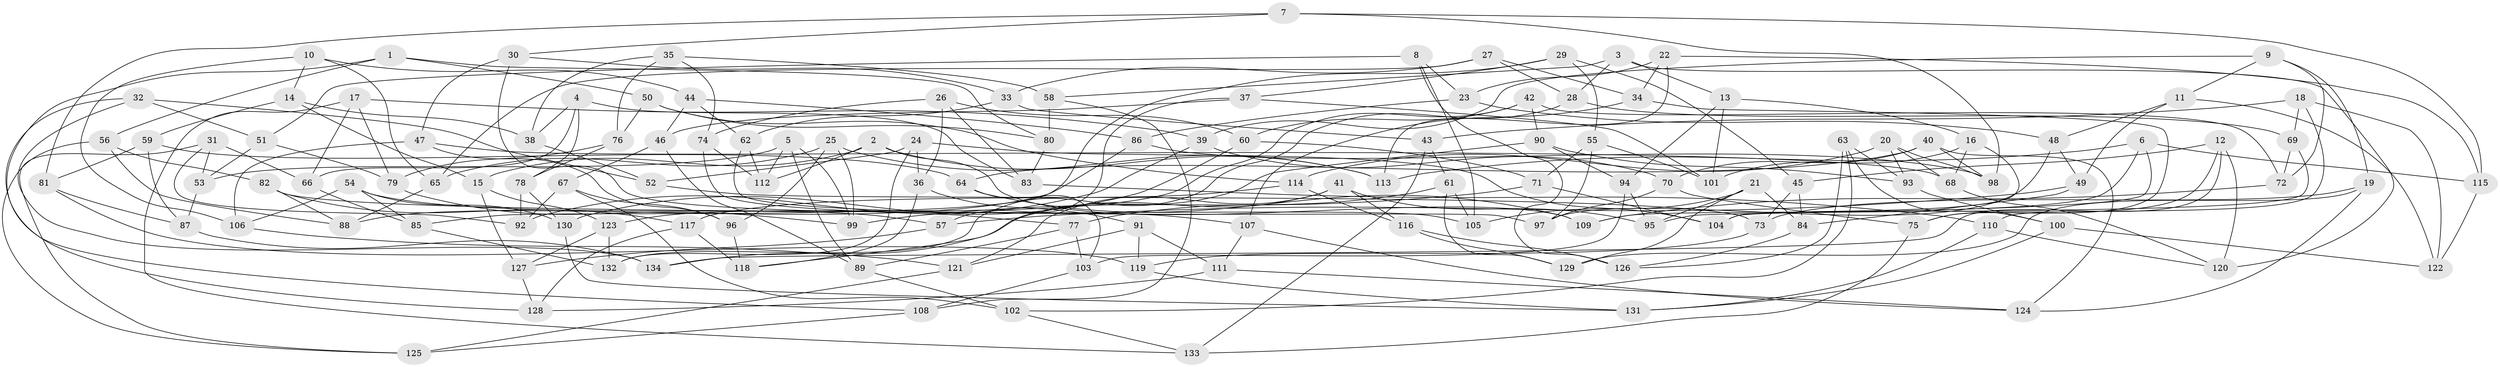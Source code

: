 // coarse degree distribution, {7: 0.021505376344086023, 8: 0.053763440860215055, 6: 0.23655913978494625, 4: 0.6559139784946236, 5: 0.010752688172043012, 10: 0.010752688172043012, 3: 0.010752688172043012}
// Generated by graph-tools (version 1.1) at 2025/20/03/04/25 18:20:32]
// undirected, 134 vertices, 268 edges
graph export_dot {
graph [start="1"]
  node [color=gray90,style=filled];
  1;
  2;
  3;
  4;
  5;
  6;
  7;
  8;
  9;
  10;
  11;
  12;
  13;
  14;
  15;
  16;
  17;
  18;
  19;
  20;
  21;
  22;
  23;
  24;
  25;
  26;
  27;
  28;
  29;
  30;
  31;
  32;
  33;
  34;
  35;
  36;
  37;
  38;
  39;
  40;
  41;
  42;
  43;
  44;
  45;
  46;
  47;
  48;
  49;
  50;
  51;
  52;
  53;
  54;
  55;
  56;
  57;
  58;
  59;
  60;
  61;
  62;
  63;
  64;
  65;
  66;
  67;
  68;
  69;
  70;
  71;
  72;
  73;
  74;
  75;
  76;
  77;
  78;
  79;
  80;
  81;
  82;
  83;
  84;
  85;
  86;
  87;
  88;
  89;
  90;
  91;
  92;
  93;
  94;
  95;
  96;
  97;
  98;
  99;
  100;
  101;
  102;
  103;
  104;
  105;
  106;
  107;
  108;
  109;
  110;
  111;
  112;
  113;
  114;
  115;
  116;
  117;
  118;
  119;
  120;
  121;
  122;
  123;
  124;
  125;
  126;
  127;
  128;
  129;
  130;
  131;
  132;
  133;
  134;
  1 -- 108;
  1 -- 50;
  1 -- 80;
  1 -- 56;
  2 -- 113;
  2 -- 112;
  2 -- 15;
  2 -- 109;
  3 -- 58;
  3 -- 120;
  3 -- 28;
  3 -- 13;
  4 -- 78;
  4 -- 66;
  4 -- 38;
  4 -- 83;
  5 -- 53;
  5 -- 112;
  5 -- 89;
  5 -- 99;
  6 -- 95;
  6 -- 109;
  6 -- 113;
  6 -- 115;
  7 -- 115;
  7 -- 30;
  7 -- 81;
  7 -- 98;
  8 -- 126;
  8 -- 51;
  8 -- 105;
  8 -- 23;
  9 -- 72;
  9 -- 39;
  9 -- 11;
  9 -- 19;
  10 -- 65;
  10 -- 44;
  10 -- 14;
  10 -- 106;
  11 -- 122;
  11 -- 48;
  11 -- 49;
  12 -- 45;
  12 -- 75;
  12 -- 134;
  12 -- 120;
  13 -- 16;
  13 -- 101;
  13 -- 94;
  14 -- 59;
  14 -- 38;
  14 -- 15;
  15 -- 123;
  15 -- 127;
  16 -- 104;
  16 -- 68;
  16 -- 101;
  17 -- 39;
  17 -- 66;
  17 -- 133;
  17 -- 79;
  18 -- 69;
  18 -- 110;
  18 -- 122;
  18 -- 43;
  19 -- 129;
  19 -- 124;
  19 -- 73;
  20 -- 114;
  20 -- 98;
  20 -- 68;
  20 -- 93;
  21 -- 105;
  21 -- 129;
  21 -- 95;
  21 -- 84;
  22 -- 34;
  22 -- 113;
  22 -- 23;
  22 -- 115;
  23 -- 86;
  23 -- 48;
  24 -- 52;
  24 -- 132;
  24 -- 104;
  24 -- 36;
  25 -- 96;
  25 -- 113;
  25 -- 65;
  25 -- 99;
  26 -- 83;
  26 -- 74;
  26 -- 60;
  26 -- 36;
  27 -- 28;
  27 -- 33;
  27 -- 65;
  27 -- 34;
  28 -- 132;
  28 -- 69;
  29 -- 85;
  29 -- 37;
  29 -- 55;
  29 -- 45;
  30 -- 33;
  30 -- 105;
  30 -- 47;
  31 -- 66;
  31 -- 92;
  31 -- 125;
  31 -- 53;
  32 -- 134;
  32 -- 51;
  32 -- 128;
  32 -- 52;
  33 -- 62;
  33 -- 43;
  34 -- 107;
  34 -- 75;
  35 -- 58;
  35 -- 38;
  35 -- 76;
  35 -- 74;
  36 -- 118;
  36 -- 91;
  37 -- 101;
  37 -- 46;
  37 -- 57;
  38 -- 52;
  39 -- 70;
  39 -- 92;
  40 -- 64;
  40 -- 70;
  40 -- 98;
  40 -- 124;
  41 -- 134;
  41 -- 121;
  41 -- 116;
  41 -- 95;
  42 -- 123;
  42 -- 72;
  42 -- 90;
  42 -- 60;
  43 -- 133;
  43 -- 61;
  44 -- 86;
  44 -- 46;
  44 -- 62;
  45 -- 73;
  45 -- 84;
  46 -- 89;
  46 -- 67;
  47 -- 96;
  47 -- 106;
  47 -- 68;
  48 -- 97;
  48 -- 49;
  49 -- 84;
  49 -- 57;
  50 -- 114;
  50 -- 80;
  50 -- 76;
  51 -- 79;
  51 -- 53;
  52 -- 73;
  53 -- 87;
  54 -- 130;
  54 -- 57;
  54 -- 106;
  54 -- 85;
  55 -- 71;
  55 -- 101;
  55 -- 97;
  56 -- 125;
  56 -- 88;
  56 -- 82;
  57 -- 127;
  58 -- 80;
  58 -- 108;
  59 -- 64;
  59 -- 81;
  59 -- 87;
  60 -- 130;
  60 -- 71;
  61 -- 77;
  61 -- 105;
  61 -- 129;
  62 -- 112;
  62 -- 97;
  63 -- 102;
  63 -- 93;
  63 -- 126;
  63 -- 100;
  64 -- 103;
  64 -- 109;
  65 -- 88;
  66 -- 85;
  67 -- 102;
  67 -- 92;
  67 -- 96;
  68 -- 120;
  69 -- 72;
  69 -- 104;
  70 -- 75;
  70 -- 97;
  71 -- 104;
  71 -- 99;
  72 -- 109;
  73 -- 119;
  74 -- 112;
  74 -- 77;
  75 -- 133;
  76 -- 78;
  76 -- 79;
  77 -- 103;
  77 -- 89;
  78 -- 92;
  78 -- 130;
  79 -- 99;
  80 -- 83;
  81 -- 119;
  81 -- 87;
  82 -- 107;
  82 -- 117;
  82 -- 88;
  83 -- 110;
  84 -- 126;
  85 -- 132;
  86 -- 88;
  86 -- 98;
  87 -- 134;
  89 -- 102;
  90 -- 118;
  90 -- 94;
  90 -- 93;
  91 -- 121;
  91 -- 111;
  91 -- 119;
  93 -- 100;
  94 -- 103;
  94 -- 95;
  96 -- 118;
  100 -- 122;
  100 -- 131;
  102 -- 133;
  103 -- 108;
  106 -- 121;
  107 -- 124;
  107 -- 111;
  108 -- 125;
  110 -- 131;
  110 -- 120;
  111 -- 128;
  111 -- 124;
  114 -- 117;
  114 -- 116;
  115 -- 122;
  116 -- 129;
  116 -- 126;
  117 -- 128;
  117 -- 118;
  119 -- 131;
  121 -- 125;
  123 -- 127;
  123 -- 132;
  127 -- 128;
  130 -- 131;
}
